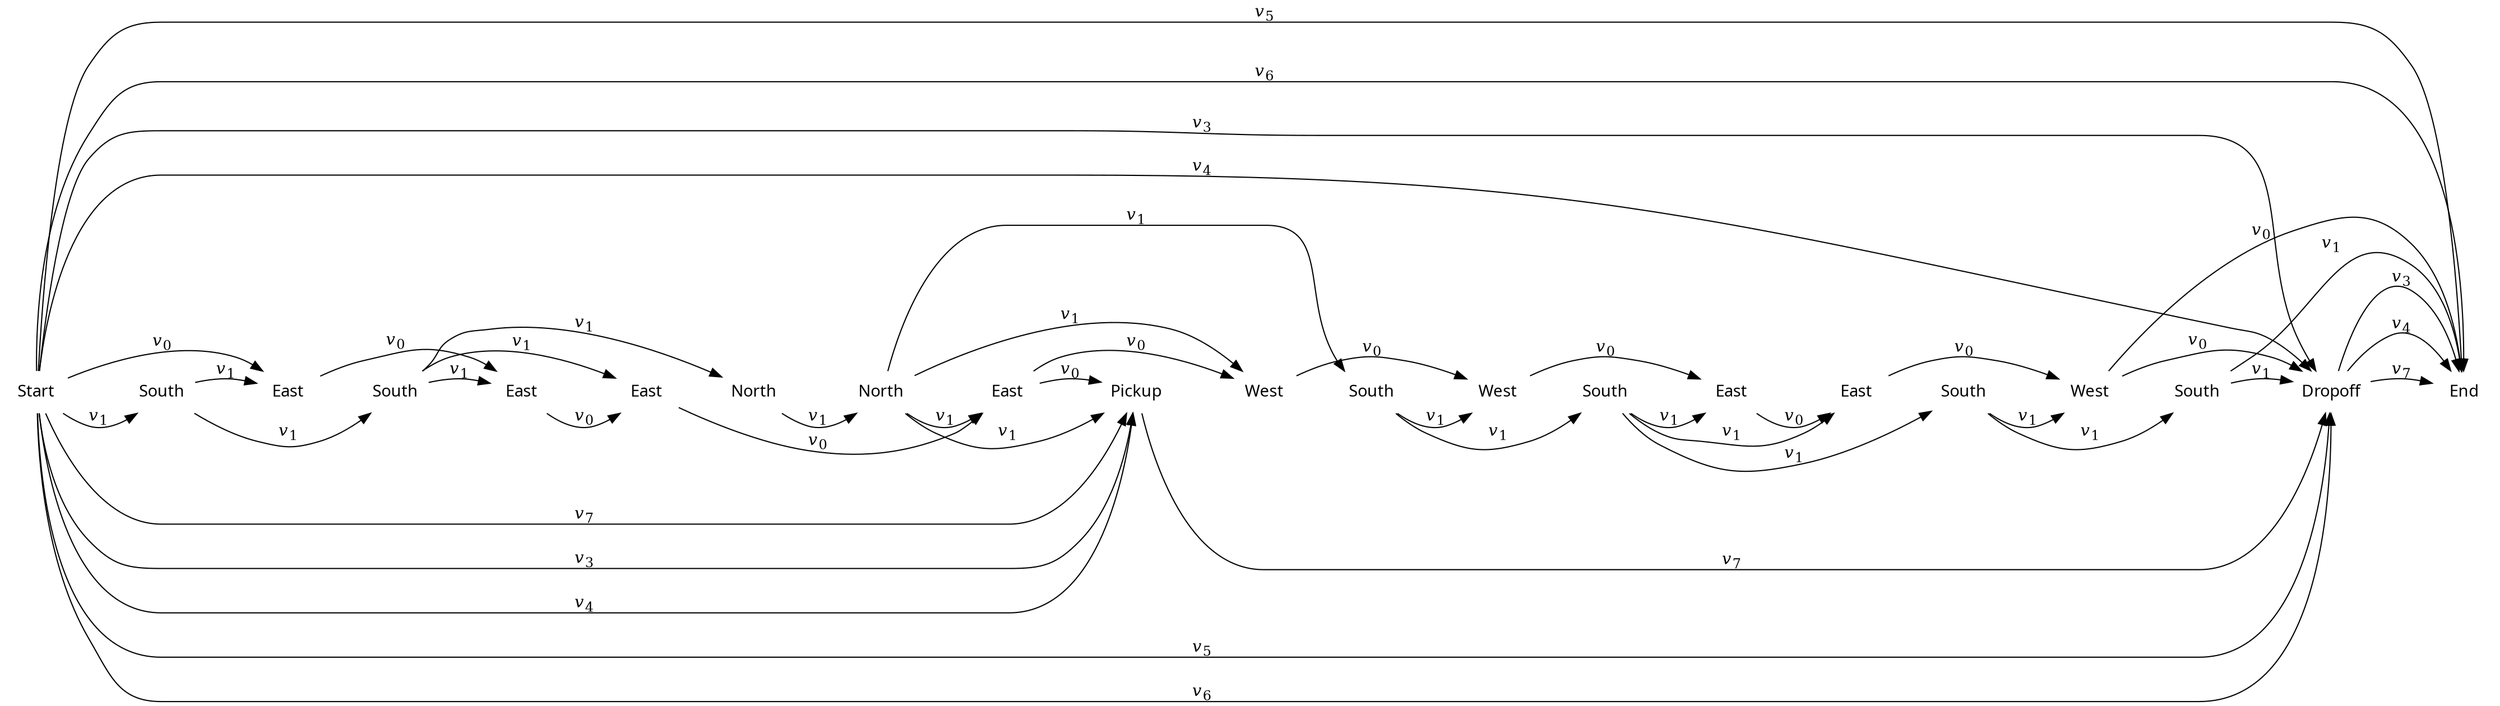 digraph cat {
rankdir=LR
node [shape=plaintext]
edge [arrowhead=normal]

0 [label="Start",fontname="sans"]
1 [label="South",fontname="sans"]
2 [label="East",fontname="sans"]
3 [label="South",fontname="sans"]
4 [label="East",fontname="sans"]
5 [label="East",fontname="sans"]
6 [label="North",fontname="sans"]
7 [label="North",fontname="sans"]
8 [label="East",fontname="sans"]
9 [label="Pickup",fontname="sans"]
10 [label="West",fontname="sans"]
11 [label="South",fontname="sans"]
12 [label="West",fontname="sans"]
13 [label="South",fontname="sans"]
14 [label="East",fontname="sans"]
15 [label="East",fontname="sans"]
16 [label="South",fontname="sans"]
17 [label="West",fontname="sans"]
18 [label="South",fontname="sans"]
19 [label="Dropoff",fontname="sans"]
20 [label="End",fontname="sans"]

0 -> 2 [label=<<i>v</i><sub>0</sub>>]
0 -> 1 [label=<<i>v</i><sub>1</sub>>]
0 -> 9 [label=<<i>v</i><sub>3</sub>>]
0 -> 19 [label=<<i>v</i><sub>3</sub>>]
0 -> 9 [label=<<i>v</i><sub>4</sub>>]
0 -> 19 [label=<<i>v</i><sub>4</sub>>]
0 -> 19 [label=<<i>v</i><sub>5</sub>>]
0 -> 20 [label=<<i>v</i><sub>5</sub>>]
0 -> 19 [label=<<i>v</i><sub>6</sub>>]
0 -> 20 [label=<<i>v</i><sub>6</sub>>]
0 -> 9 [label=<<i>v</i><sub>7</sub>>]
1 -> 2 [label=<<i>v</i><sub>1</sub>>]
1 -> 3 [label=<<i>v</i><sub>1</sub>>]
2 -> 4 [label=<<i>v</i><sub>0</sub>>]
3 -> 4 [label=<<i>v</i><sub>1</sub>>]
3 -> 5 [label=<<i>v</i><sub>1</sub>>]
3 -> 6 [label=<<i>v</i><sub>1</sub>>]
4 -> 5 [label=<<i>v</i><sub>0</sub>>]
5 -> 8 [label=<<i>v</i><sub>0</sub>>]
6 -> 7 [label=<<i>v</i><sub>1</sub>>]
7 -> 8 [label=<<i>v</i><sub>1</sub>>]
7 -> 9 [label=<<i>v</i><sub>1</sub>>]
7 -> 10 [label=<<i>v</i><sub>1</sub>>]
7 -> 11 [label=<<i>v</i><sub>1</sub>>]
8 -> 9 [label=<<i>v</i><sub>0</sub>>]
8 -> 10 [label=<<i>v</i><sub>0</sub>>]
9 -> 19 [label=<<i>v</i><sub>7</sub>>]
10 -> 12 [label=<<i>v</i><sub>0</sub>>]
11 -> 12 [label=<<i>v</i><sub>1</sub>>]
11 -> 13 [label=<<i>v</i><sub>1</sub>>]
12 -> 14 [label=<<i>v</i><sub>0</sub>>]
13 -> 14 [label=<<i>v</i><sub>1</sub>>]
13 -> 15 [label=<<i>v</i><sub>1</sub>>]
13 -> 16 [label=<<i>v</i><sub>1</sub>>]
14 -> 15 [label=<<i>v</i><sub>0</sub>>]
15 -> 17 [label=<<i>v</i><sub>0</sub>>]
16 -> 17 [label=<<i>v</i><sub>1</sub>>]
16 -> 18 [label=<<i>v</i><sub>1</sub>>]
17 -> 19 [label=<<i>v</i><sub>0</sub>>]
17 -> 20 [label=<<i>v</i><sub>0</sub>>]
18 -> 19 [label=<<i>v</i><sub>1</sub>>]
18 -> 20 [label=<<i>v</i><sub>1</sub>>]
19 -> 20 [label=<<i>v</i><sub>3</sub>>]
19 -> 20 [label=<<i>v</i><sub>4</sub>>]
19 -> 20 [label=<<i>v</i><sub>7</sub>>]

# To line up the actions
0 -> 1 [weight=100,style=invis]
1 -> 2 [weight=100,style=invis]
2 -> 3 [weight=100,style=invis]
3 -> 4 [weight=100,style=invis]
4 -> 5 [weight=100,style=invis]
5 -> 6 [weight=100,style=invis]
6 -> 7 [weight=100,style=invis]
7 -> 8 [weight=100,style=invis]
8 -> 9 [weight=100,style=invis]
9 -> 10 [weight=100,style=invis]
10 -> 11 [weight=100,style=invis]
11 -> 12 [weight=100,style=invis]
12 -> 13 [weight=100,style=invis]
13 -> 14 [weight=100,style=invis]
14 -> 15 [weight=100,style=invis]
15 -> 16 [weight=100,style=invis]
16 -> 17 [weight=100,style=invis]
17 -> 18 [weight=100,style=invis]
18 -> 19 [weight=100,style=invis]
19 -> 20 [weight=100,style=invis]
}
